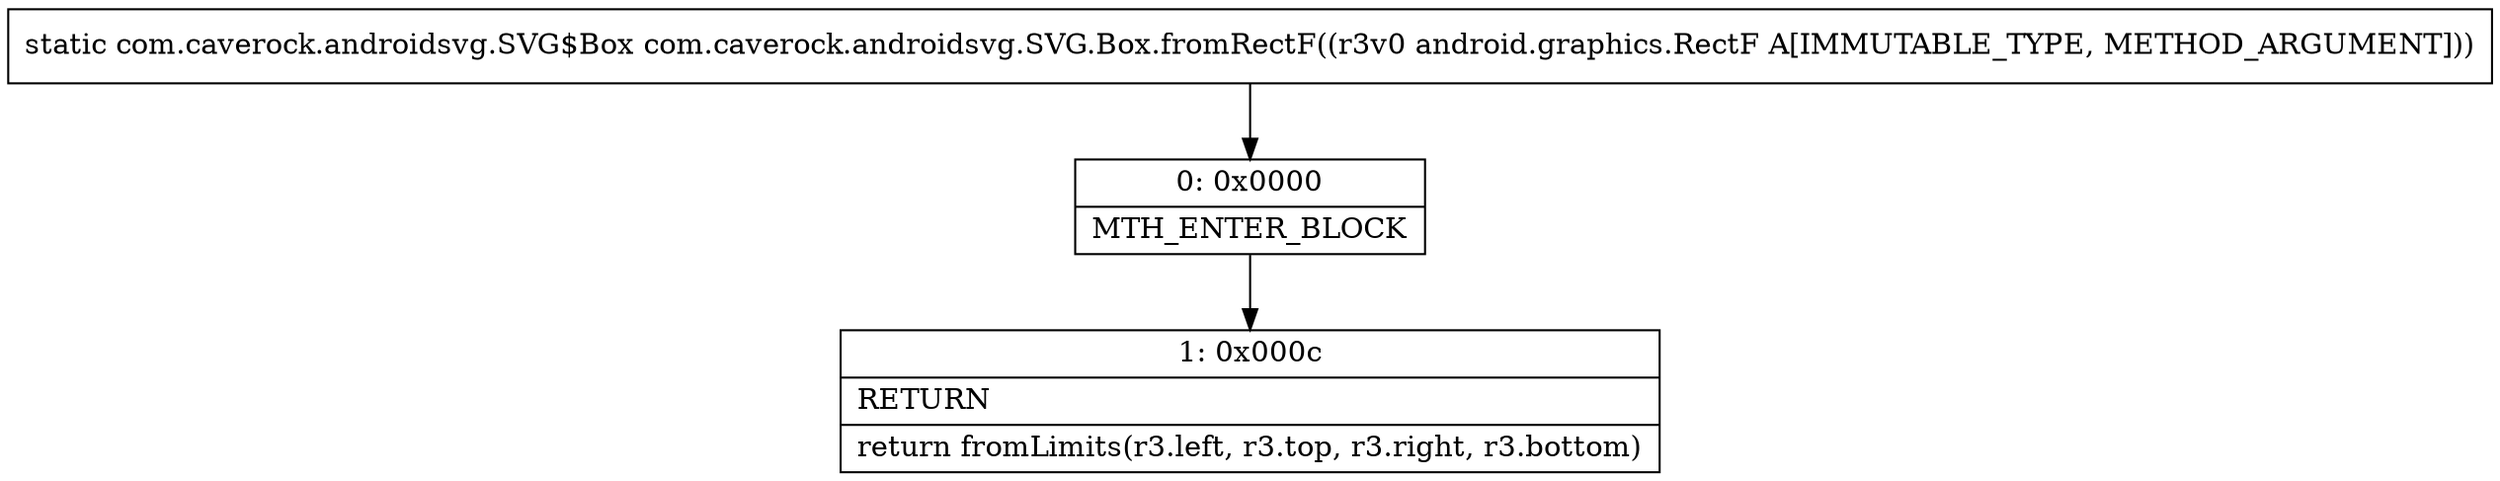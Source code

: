 digraph "CFG forcom.caverock.androidsvg.SVG.Box.fromRectF(Landroid\/graphics\/RectF;)Lcom\/caverock\/androidsvg\/SVG$Box;" {
Node_0 [shape=record,label="{0\:\ 0x0000|MTH_ENTER_BLOCK\l}"];
Node_1 [shape=record,label="{1\:\ 0x000c|RETURN\l|return fromLimits(r3.left, r3.top, r3.right, r3.bottom)\l}"];
MethodNode[shape=record,label="{static com.caverock.androidsvg.SVG$Box com.caverock.androidsvg.SVG.Box.fromRectF((r3v0 android.graphics.RectF A[IMMUTABLE_TYPE, METHOD_ARGUMENT])) }"];
MethodNode -> Node_0;
Node_0 -> Node_1;
}

